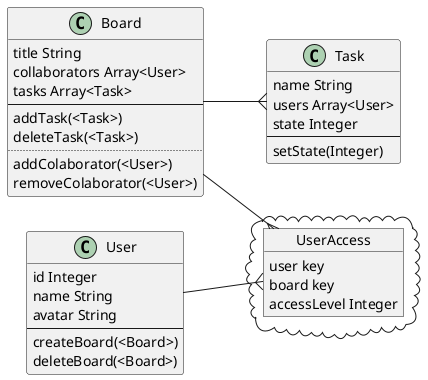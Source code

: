 @startuml
top to bottom direction
left to right direction
class Board {
    title String
    collaborators Array<User>
    tasks Array<Task>
    --
    addTask(<Task>)
    deleteTask(<Task>)
    ..
    addColaborator(<User>)
    removeColaborator(<User>)
}
class User {
    id Integer
    name String
    avatar String
    --
    createBoard(<Board>)
    deleteBoard(<Board>)
}
cloud {
    object UserAccess {
        user key
        board key
        accessLevel Integer
    }
}
class Task {
    name String
    users Array<User>
    state Integer
    --
    setState(Integer)
}

Board --{ UserAccess
User --{ UserAccess
Board --{ Task


@enduml